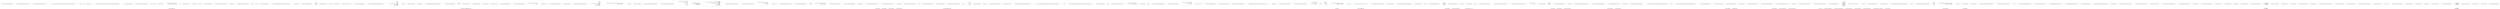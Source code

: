 digraph  {
n23 [label="Newtonsoft.Json.Tests.Documentation.Samples.Serializer.DeserializeConstructorHandling.Website", span=""];
n0 [cluster="Newtonsoft.Json.Tests.Documentation.Samples.Serializer.DeserializeConstructorHandling.Website.Website()", label="Entry Newtonsoft.Json.Tests.Documentation.Samples.Serializer.DeserializeConstructorHandling.Website.Website()", span="47-47"];
n1 [cluster="Newtonsoft.Json.Tests.Documentation.Samples.Serializer.DeserializeConstructorHandling.Website.Website()", label="Exit Newtonsoft.Json.Tests.Documentation.Samples.Serializer.DeserializeConstructorHandling.Website.Website()", span="47-47"];
n2 [cluster="Newtonsoft.Json.Tests.Documentation.Samples.Serializer.DeserializeConstructorHandling.Website.Website(Newtonsoft.Json.Tests.Documentation.Samples.Serializer.DeserializeConstructorHandling.Website)", label="Entry Newtonsoft.Json.Tests.Documentation.Samples.Serializer.DeserializeConstructorHandling.Website.Website(Newtonsoft.Json.Tests.Documentation.Samples.Serializer.DeserializeConstructorHandling.Website)", span="51-51"];
n3 [cluster="Newtonsoft.Json.Tests.Documentation.Samples.Serializer.DeserializeConstructorHandling.Website.Website(Newtonsoft.Json.Tests.Documentation.Samples.Serializer.DeserializeConstructorHandling.Website)", label="website == null", span="53-53"];
n5 [cluster="Newtonsoft.Json.Tests.Documentation.Samples.Serializer.DeserializeConstructorHandling.Website.Website(Newtonsoft.Json.Tests.Documentation.Samples.Serializer.DeserializeConstructorHandling.Website)", label="Url = website.Url", span="56-56"];
n4 [cluster="Newtonsoft.Json.Tests.Documentation.Samples.Serializer.DeserializeConstructorHandling.Website.Website(Newtonsoft.Json.Tests.Documentation.Samples.Serializer.DeserializeConstructorHandling.Website)", label="throw new ArgumentNullException(''website'');", span="54-54"];
n6 [cluster="Newtonsoft.Json.Tests.Documentation.Samples.Serializer.DeserializeConstructorHandling.Website.Website(Newtonsoft.Json.Tests.Documentation.Samples.Serializer.DeserializeConstructorHandling.Website)", label="Exit Newtonsoft.Json.Tests.Documentation.Samples.Serializer.DeserializeConstructorHandling.Website.Website(Newtonsoft.Json.Tests.Documentation.Samples.Serializer.DeserializeConstructorHandling.Website)", span="51-51"];
n7 [cluster="System.ArgumentNullException.ArgumentNullException(string)", label="Entry System.ArgumentNullException.ArgumentNullException(string)", span="0-0"];
n8 [cluster="Newtonsoft.Json.Tests.Documentation.Samples.Serializer.DeserializeConstructorHandling.Example()", label="Entry Newtonsoft.Json.Tests.Documentation.Samples.Serializer.DeserializeConstructorHandling.Example()", span="62-62"];
n9 [cluster="Newtonsoft.Json.Tests.Documentation.Samples.Serializer.DeserializeConstructorHandling.Example()", label="string json = @''{'Url':'http://www.google.com'}''", span="65-65"];
n10 [cluster="Newtonsoft.Json.Tests.Documentation.Samples.Serializer.DeserializeConstructorHandling.Example()", label="JsonConvert.DeserializeObject<Website>(json)", span="69-69"];
n13 [cluster="Newtonsoft.Json.Tests.Documentation.Samples.Serializer.DeserializeConstructorHandling.Example()", label="Website website = JsonConvert.DeserializeObject<Website>(json, new JsonSerializerSettings\r\n            {\r\n                ConstructorHandling = ConstructorHandling.AllowNonPublicDefaultConstructor\r\n            })", span="78-81"];
n11 [cluster="Newtonsoft.Json.Tests.Documentation.Samples.Serializer.DeserializeConstructorHandling.Example()", label=Exception, span="71-71"];
n17 [cluster="Newtonsoft.Json.JsonConvert.DeserializeObject<T>(string)", label="Entry Newtonsoft.Json.JsonConvert.DeserializeObject<T>(string)", span="739-739"];
n18 [cluster="System.Console.WriteLine(object)", label="Entry System.Console.WriteLine(object)", span="0-0"];
n14 [cluster="Newtonsoft.Json.Tests.Documentation.Samples.Serializer.DeserializeConstructorHandling.Example()", label="Console.WriteLine(website.Url)", span="83-83"];
n19 [cluster="Newtonsoft.Json.JsonSerializerSettings.JsonSerializerSettings()", label="Entry Newtonsoft.Json.JsonSerializerSettings.JsonSerializerSettings()", span="382-382"];
n20 [cluster="Newtonsoft.Json.JsonConvert.DeserializeObject<T>(string, Newtonsoft.Json.JsonSerializerSettings)", label="Entry Newtonsoft.Json.JsonConvert.DeserializeObject<T>(string, Newtonsoft.Json.JsonSerializerSettings)", span="802-802"];
n15 [cluster="Newtonsoft.Json.Tests.Documentation.Samples.Serializer.DeserializeConstructorHandling.Example()", label="Assert.AreEqual(''http://www.google.com'', website.Url)", span="87-87"];
n21 [cluster="System.Console.WriteLine(string)", label="Entry System.Console.WriteLine(string)", span="0-0"];
n16 [cluster="Newtonsoft.Json.Tests.Documentation.Samples.Serializer.DeserializeConstructorHandling.Example()", label="Exit Newtonsoft.Json.Tests.Documentation.Samples.Serializer.DeserializeConstructorHandling.Example()", span="62-62"];
n22 [cluster="Unk.AreEqual", label="Entry Unk.AreEqual", span=""];
d12 [cluster="Newtonsoft.Json.Tests.Documentation.Samples.Serializer.DeserializeConstructorHandling.Example()", color=green, community=0, label="Console.WriteLine(ex.Message)", prediction=0, span="73-73"];
m0_35 [cluster="Newtonsoft.Json.JsonSerializerSettings.JsonSerializerSettings()", file="JContainer.cs", label="Entry Newtonsoft.Json.JsonSerializerSettings.JsonSerializerSettings()", span="359-359"];
m0_99 [cluster="Newtonsoft.Json.Tests.Serialization.ExtensionDataTests.PublicNoWriteExtensionDataAttributeTestClass.PublicNoWriteExtensionDataAttributeTestClass()", file="JContainer.cs", label="Entry Newtonsoft.Json.Tests.Serialization.ExtensionDataTests.PublicNoWriteExtensionDataAttributeTestClass.PublicNoWriteExtensionDataAttributeTestClass()", span="298-298"];
m0_58 [cluster="Newtonsoft.Json.Linq.JObject.JObject()", file="JContainer.cs", label="Entry Newtonsoft.Json.Linq.JObject.JObject()", span="87-87"];
m0_37 [cluster="Newtonsoft.Json.Tests.Serialization.ExtensionDataTests.ExtensionDataExample()", file="JContainer.cs", label="Entry Newtonsoft.Json.Tests.Serialization.ExtensionDataTests.ExtensionDataExample()", span="135-135"];
m0_38 [cluster="Newtonsoft.Json.Tests.Serialization.ExtensionDataTests.ExtensionDataExample()", file="JContainer.cs", label="string json = @''{\r\n              'HourlyRate': 150,\r\n              'Hours': 40,\r\n              'TaxRate': 0.125\r\n            }''", span="137-141"];
m0_39 [cluster="Newtonsoft.Json.Tests.Serialization.ExtensionDataTests.ExtensionDataExample()", file="JContainer.cs", label="var invoice = JsonConvert.DeserializeObject<CustomerInvoice>(json)", span="143-143"];
m0_40 [cluster="Newtonsoft.Json.Tests.Serialization.ExtensionDataTests.ExtensionDataExample()", file="JContainer.cs", label="invoice.TaxRate = 0.15m", span="146-146"];
m0_41 [cluster="Newtonsoft.Json.Tests.Serialization.ExtensionDataTests.ExtensionDataExample()", file="JContainer.cs", label="string result = JsonConvert.SerializeObject(invoice)", span="148-148"];
m0_42 [cluster="Newtonsoft.Json.Tests.Serialization.ExtensionDataTests.ExtensionDataExample()", file="JContainer.cs", label="Assert.AreEqual(@''{''''TaxRate'''':0.15,''''HourlyRate'''':150,''''Hours'''':40}'', result)", span="155-155"];
m0_43 [cluster="Newtonsoft.Json.Tests.Serialization.ExtensionDataTests.ExtensionDataExample()", file="JContainer.cs", label="Exit Newtonsoft.Json.Tests.Serialization.ExtensionDataTests.ExtensionDataExample()", span="135-135"];
m0_132 [cluster="Newtonsoft.Json.Tests.Serialization.ExtensionDataTests.DeserializePublicExtensionDataTypeNamdHandlingNonDefaultConstructor()", file="JContainer.cs", label="Entry Newtonsoft.Json.Tests.Serialization.ExtensionDataTests.DeserializePublicExtensionDataTypeNamdHandlingNonDefaultConstructor()", span="472-472"];
m0_133 [cluster="Newtonsoft.Json.Tests.Serialization.ExtensionDataTests.DeserializePublicExtensionDataTypeNamdHandlingNonDefaultConstructor()", color=green, community=0, file="JContainer.cs", label="string json = @''{\r\n  ''''$id'''': ''''1'''',\r\n  ''''Name'''': ''''Name!'''',\r\n  ''''Test'''': 1,\r\n  ''''Self'''': {\r\n    ''''$type'''': ''''Newtonsoft.Json.Tests.TestObjects.WagePerson, Newtonsoft.Json.Tests'''',\r\n    ''''HourlyWage'''': 2.0,\r\n    ''''Name'''': null,\r\n    ''''BirthDate'''': ''''0001-01-01T00:00:00'''',\r\n    ''''LastModified'''': ''''0001-01-01T00:00:00''''\r\n  }\r\n}''", prediction=1, span="474-485"];
m0_135 [cluster="Newtonsoft.Json.Tests.Serialization.ExtensionDataTests.DeserializePublicExtensionDataTypeNamdHandlingNonDefaultConstructor()", file="JContainer.cs", label="Assert.AreEqual(''Name!'', c2.Name)", span="492-492"];
m0_136 [cluster="Newtonsoft.Json.Tests.Serialization.ExtensionDataTests.DeserializePublicExtensionDataTypeNamdHandlingNonDefaultConstructor()", file="JContainer.cs", label="WagePerson bizzaroC2 = (WagePerson)c2.ExtensionData[''Self'']", span="494-494"];
m0_137 [cluster="Newtonsoft.Json.Tests.Serialization.ExtensionDataTests.DeserializePublicExtensionDataTypeNamdHandlingNonDefaultConstructor()", file="JContainer.cs", label="Assert.AreEqual(2m, bizzaroC2.HourlyWage)", span="496-496"];
m0_138 [cluster="Newtonsoft.Json.Tests.Serialization.ExtensionDataTests.DeserializePublicExtensionDataTypeNamdHandlingNonDefaultConstructor()", file="JContainer.cs", label="Exit Newtonsoft.Json.Tests.Serialization.ExtensionDataTests.DeserializePublicExtensionDataTypeNamdHandlingNonDefaultConstructor()", span="472-472"];
m0_20 [cluster="Newtonsoft.Json.Tests.Serialization.ExtensionDataTests.ExtensionDataWithNull()", file="JContainer.cs", label="Entry Newtonsoft.Json.Tests.Serialization.ExtensionDataTests.ExtensionDataWithNull()", span="81-81"];
m0_21 [cluster="Newtonsoft.Json.Tests.Serialization.ExtensionDataTests.ExtensionDataWithNull()", file="JContainer.cs", label="string json = @''{\r\n              'TaxRate': 0.125,\r\n              'a':null\r\n            }''", span="83-86"];
m0_22 [cluster="Newtonsoft.Json.Tests.Serialization.ExtensionDataTests.ExtensionDataWithNull()", file="JContainer.cs", label="var invoice = JsonConvert.DeserializeObject<ExtendedObject>(json)", span="88-88"];
m0_23 [cluster="Newtonsoft.Json.Tests.Serialization.ExtensionDataTests.ExtensionDataWithNull()", file="JContainer.cs", label="Assert.AreEqual(JTokenType.Null, invoice._additionalData[''a''].Type)", span="90-90"];
m0_24 [cluster="Newtonsoft.Json.Tests.Serialization.ExtensionDataTests.ExtensionDataWithNull()", file="JContainer.cs", label="Assert.AreEqual(typeof(double), ((JValue)invoice._additionalData[''TaxRate'']).Value.GetType())", span="91-91"];
m0_25 [cluster="Newtonsoft.Json.Tests.Serialization.ExtensionDataTests.ExtensionDataWithNull()", file="JContainer.cs", label="string result = JsonConvert.SerializeObject(invoice)", span="93-93"];
m0_26 [cluster="Newtonsoft.Json.Tests.Serialization.ExtensionDataTests.ExtensionDataWithNull()", file="JContainer.cs", label="Assert.AreEqual(@''{''''TaxRate'''':0.125,''''a'''':null}'', result)", span="95-95"];
m0_27 [cluster="Newtonsoft.Json.Tests.Serialization.ExtensionDataTests.ExtensionDataWithNull()", file="JContainer.cs", label="Exit Newtonsoft.Json.Tests.Serialization.ExtensionDataTests.ExtensionDataWithNull()", span="81-81"];
m0_91 [cluster="Newtonsoft.Json.Tests.Serialization.ExtensionDataTests.SerializePublicExtensionDataNull()", file="JContainer.cs", label="Entry Newtonsoft.Json.Tests.Serialization.ExtensionDataTests.SerializePublicExtensionDataNull()", span="342-342"];
m0_92 [cluster="Newtonsoft.Json.Tests.Serialization.ExtensionDataTests.SerializePublicExtensionDataNull()", file="JContainer.cs", label="string json = JsonConvert.SerializeObject(new PublicExtensionDataAttributeTestClass\r\n            {\r\n                Name = ''Name!''\r\n            })", span="344-347"];
m0_93 [cluster="Newtonsoft.Json.Tests.Serialization.ExtensionDataTests.SerializePublicExtensionDataNull()", file="JContainer.cs", label="Assert.AreEqual(@''{''''Name'''':''''Name!''''}'', json)", span="349-349"];
m0_94 [cluster="Newtonsoft.Json.Tests.Serialization.ExtensionDataTests.SerializePublicExtensionDataNull()", file="JContainer.cs", label="Exit Newtonsoft.Json.Tests.Serialization.ExtensionDataTests.SerializePublicExtensionDataNull()", span="342-342"];
m0_59 [cluster="Newtonsoft.Json.Linq.JArray.JArray(params object[])", file="JContainer.cs", label="Entry Newtonsoft.Json.Linq.JArray.JArray(params object[])", span="82-82"];
m0_125 [cluster="Newtonsoft.Json.Tests.Serialization.ExtensionDataTests.DeserializePublicExtensionDataTypeNamdHandling()", file="JContainer.cs", label="Entry Newtonsoft.Json.Tests.Serialization.ExtensionDataTests.DeserializePublicExtensionDataTypeNamdHandling()", span="444-444"];
m0_126 [cluster="Newtonsoft.Json.Tests.Serialization.ExtensionDataTests.DeserializePublicExtensionDataTypeNamdHandling()", color=green, community=0, file="JContainer.cs", label="string json = @''{\r\n  ''''$id'''': ''''1'''',\r\n  ''''Name'''': ''''Name!'''',\r\n  ''''Test'''': 1,\r\n  ''''Self'''': {\r\n    ''''$type'''': ''''Newtonsoft.Json.Tests.TestObjects.WagePerson, Newtonsoft.Json.Tests'''',\r\n    ''''HourlyWage'''': 2.0,\r\n    ''''Name'''': null,\r\n    ''''BirthDate'''': ''''0001-01-01T00:00:00'''',\r\n    ''''LastModified'''': ''''0001-01-01T00:00:00''''\r\n  }\r\n}''", prediction=2, span="446-457"];
m0_127 [cluster="Newtonsoft.Json.Tests.Serialization.ExtensionDataTests.DeserializePublicExtensionDataTypeNamdHandling()", color=green, community=0, file="JContainer.cs", label="PublicExtensionDataAttributeTestClass c2 = JsonConvert.DeserializeObject<PublicExtensionDataAttributeTestClass>(json, new JsonSerializerSettings\r\n            {\r\n                TypeNameHandling = TypeNameHandling.Objects\r\n            })", prediction=3, span="459-462"];
m0_128 [cluster="Newtonsoft.Json.Tests.Serialization.ExtensionDataTests.DeserializePublicExtensionDataTypeNamdHandling()", file="JContainer.cs", label="Assert.AreEqual(''Name!'', c2.Name)", span="464-464"];
m0_129 [cluster="Newtonsoft.Json.Tests.Serialization.ExtensionDataTests.DeserializePublicExtensionDataTypeNamdHandling()", file="JContainer.cs", label="WagePerson bizzaroC2 = (WagePerson)c2.ExtensionData[''Self'']", span="466-466"];
m0_131 [cluster="Newtonsoft.Json.Tests.Serialization.ExtensionDataTests.DeserializePublicExtensionDataTypeNamdHandling()", file="JContainer.cs", label="Exit Newtonsoft.Json.Tests.Serialization.ExtensionDataTests.DeserializePublicExtensionDataTypeNamdHandling()", span="444-444"];
m0_139 [cluster="Newtonsoft.Json.Tests.Serialization.ExtensionDataTests.SerializePublicExtensionDataTypeNamdHandling()", file="JContainer.cs", label="Entry Newtonsoft.Json.Tests.Serialization.ExtensionDataTests.SerializePublicExtensionDataTypeNamdHandling()", span="500-500"];
m0_140 [cluster="Newtonsoft.Json.Tests.Serialization.ExtensionDataTests.SerializePublicExtensionDataTypeNamdHandling()", color=green, community=0, file="JContainer.cs", label="PublicExtensionDataAttributeTestClass c = new PublicExtensionDataAttributeTestClass\r\n            {\r\n                Name = ''Name!'',\r\n                ExtensionData = new Dictionary<object, object>\r\n                {\r\n                    {\r\n                        ''Test'', new WagePerson\r\n                        {\r\n                            HourlyWage = 2.1m\r\n                        }\r\n                    }\r\n                }\r\n            }", prediction=4, span="502-514"];
m0_141 [cluster="Newtonsoft.Json.Tests.Serialization.ExtensionDataTests.SerializePublicExtensionDataTypeNamdHandling()", file="JContainer.cs", label="string json = JsonConvert.SerializeObject(c, new JsonSerializerSettings\r\n            {\r\n                TypeNameHandling = TypeNameHandling.Objects,\r\n                Formatting = Formatting.Indented\r\n            })", span="516-520"];
m0_142 [cluster="Newtonsoft.Json.Tests.Serialization.ExtensionDataTests.SerializePublicExtensionDataTypeNamdHandling()", file="JContainer.cs", label="StringAssert.AreEqual(@''{\r\n  ''''$type'''': ''''Newtonsoft.Json.Tests.Serialization.ExtensionDataTests+PublicExtensionDataAttributeTestClass, Newtonsoft.Json.Tests'''',\r\n  ''''Name'''': ''''Name!'''',\r\n  ''''Test'''': {\r\n    ''''$type'''': ''''Newtonsoft.Json.Tests.TestObjects.WagePerson, Newtonsoft.Json.Tests'''',\r\n    ''''HourlyWage'''': 2.1,\r\n    ''''Name'''': null,\r\n    ''''BirthDate'''': ''''0001-01-01T00:00:00'''',\r\n    ''''LastModified'''': ''''0001-01-01T00:00:00''''\r\n  }\r\n}'', json)", span="522-532"];
m0_143 [cluster="Newtonsoft.Json.Tests.Serialization.ExtensionDataTests.SerializePublicExtensionDataTypeNamdHandling()", file="JContainer.cs", label="Exit Newtonsoft.Json.Tests.Serialization.ExtensionDataTests.SerializePublicExtensionDataTypeNamdHandling()", span="500-500"];
m0_95 [cluster="Newtonsoft.Json.Tests.Serialization.ExtensionDataTests.SerializePublicNoWriteExtensionData()", file="JContainer.cs", label="Entry Newtonsoft.Json.Tests.Serialization.ExtensionDataTests.SerializePublicNoWriteExtensionData()", span="353-353"];
m0_96 [cluster="Newtonsoft.Json.Tests.Serialization.ExtensionDataTests.SerializePublicNoWriteExtensionData()", color=green, community=0, file="JContainer.cs", label="string json = JsonConvert.SerializeObject(new PublicNoWriteExtensionDataAttributeTestClass\r\n            {\r\n                Name = ''Name!'',\r\n                ExtensionData = new Dictionary<object, object>\r\n                {\r\n                    { ''Test'', 1 }\r\n                }\r\n            })", prediction=5, span="355-362"];
m0_97 [cluster="Newtonsoft.Json.Tests.Serialization.ExtensionDataTests.SerializePublicNoWriteExtensionData()", file="JContainer.cs", label="Assert.AreEqual(@''{''''Name'''':''''Name!''''}'', json)", span="364-364"];
m0_98 [cluster="Newtonsoft.Json.Tests.Serialization.ExtensionDataTests.SerializePublicNoWriteExtensionData()", file="JContainer.cs", label="Exit Newtonsoft.Json.Tests.Serialization.ExtensionDataTests.SerializePublicNoWriteExtensionData()", span="353-353"];
m0_30 [cluster="Newtonsoft.Json.Tests.Serialization.ExtensionDataTests.ExtensionDataFloatParseHandling()", file="JContainer.cs", label="Entry Newtonsoft.Json.Tests.Serialization.ExtensionDataTests.ExtensionDataFloatParseHandling()", span="99-99"];
m0_31 [cluster="Newtonsoft.Json.Tests.Serialization.ExtensionDataTests.ExtensionDataFloatParseHandling()", file="JContainer.cs", label="string json = @''{\r\n              'TaxRate': 0.125,\r\n              'a':null\r\n            }''", span="101-104"];
m0_32 [cluster="Newtonsoft.Json.Tests.Serialization.ExtensionDataTests.ExtensionDataFloatParseHandling()", file="JContainer.cs", label="var invoice = JsonConvert.DeserializeObject<ExtendedObject>(json, new JsonSerializerSettings\r\n            {\r\n                FloatParseHandling = FloatParseHandling.Decimal\r\n            })", span="106-109"];
m0_33 [cluster="Newtonsoft.Json.Tests.Serialization.ExtensionDataTests.ExtensionDataFloatParseHandling()", file="JContainer.cs", label="Assert.AreEqual(typeof(decimal), ((JValue)invoice._additionalData[''TaxRate'']).Value.GetType())", span="111-111"];
m0_34 [cluster="Newtonsoft.Json.Tests.Serialization.ExtensionDataTests.ExtensionDataFloatParseHandling()", file="JContainer.cs", label="Exit Newtonsoft.Json.Tests.Serialization.ExtensionDataTests.ExtensionDataFloatParseHandling()", span="99-99"];
m0_47 [cluster="System.Collections.Generic.List<T>.List()", file="JContainer.cs", label="Entry System.Collections.Generic.List<T>.List()", span="0-0"];
m0_174 [cluster="Newtonsoft.Json.Tests.Serialization.ExtensionDataTests.ExtensionDataAttributesInheritanceTest()", file="JContainer.cs", label="Entry Newtonsoft.Json.Tests.Serialization.ExtensionDataTests.ExtensionDataAttributesInheritanceTest()", span="593-593"];
m0_175 [cluster="Newtonsoft.Json.Tests.Serialization.ExtensionDataTests.ExtensionDataAttributesInheritanceTest()", file="JContainer.cs", label="var c = JsonConvert.DeserializeObject<ExtensionDataAttributesInheritanceTestClass>(''{'first':1,'second':2}'')", span="595-595"];
m0_176 [cluster="Newtonsoft.Json.Tests.Serialization.ExtensionDataTests.ExtensionDataAttributesInheritanceTest()", file="JContainer.cs", label="Assert.AreEqual(null, c.ExtensionData1)", span="597-597"];
m0_177 [cluster="Newtonsoft.Json.Tests.Serialization.ExtensionDataTests.ExtensionDataAttributesInheritanceTest()", file="JContainer.cs", label="Assert.AreEqual(null, c.ExtensionData2)", span="598-598"];
m0_178 [cluster="Newtonsoft.Json.Tests.Serialization.ExtensionDataTests.ExtensionDataAttributesInheritanceTest()", file="JContainer.cs", label="Assert.AreEqual(2, c.ExtensionData0.Count)", span="599-599"];
m0_179 [cluster="Newtonsoft.Json.Tests.Serialization.ExtensionDataTests.ExtensionDataAttributesInheritanceTest()", file="JContainer.cs", label="Assert.AreEqual(1, (int)c.ExtensionData0[''first''])", span="600-600"];
m0_180 [cluster="Newtonsoft.Json.Tests.Serialization.ExtensionDataTests.ExtensionDataAttributesInheritanceTest()", file="JContainer.cs", label="Assert.AreEqual(2, (int)c.ExtensionData0[''second''])", span="601-601"];
m0_181 [cluster="Newtonsoft.Json.Tests.Serialization.ExtensionDataTests.ExtensionDataAttributesInheritanceTest()", file="JContainer.cs", label="Exit Newtonsoft.Json.Tests.Serialization.ExtensionDataTests.ExtensionDataAttributesInheritanceTest()", span="593-593"];
m0_61 [cluster="Unk.IsTrue", file="JContainer.cs", label="Entry Unk.IsTrue", span=""];
m0_48 [cluster="Newtonsoft.Json.Tests.Serialization.ExtensionDataTests.RoundTripJObjectExtensionData()", file="JContainer.cs", label="Entry Newtonsoft.Json.Tests.Serialization.ExtensionDataTests.RoundTripJObjectExtensionData()", span="196-196"];
m0_49 [cluster="Newtonsoft.Json.Tests.Serialization.ExtensionDataTests.RoundTripJObjectExtensionData()", file="JContainer.cs", label="JObjectExtensionDataTestClass c = new JObjectExtensionDataTestClass()", span="198-198"];
m0_50 [cluster="Newtonsoft.Json.Tests.Serialization.ExtensionDataTests.RoundTripJObjectExtensionData()", file="JContainer.cs", label="c.Name = ''Name!''", span="199-199"];
m0_51 [cluster="Newtonsoft.Json.Tests.Serialization.ExtensionDataTests.RoundTripJObjectExtensionData()", file="JContainer.cs", label="c.ExtensionData = new JObject\r\n            {\r\n                { ''one'', 1 },\r\n                { ''two'', ''II'' },\r\n                { ''three'', new JArray(1, 1, 1) }\r\n            }", span="200-205"];
m0_52 [cluster="Newtonsoft.Json.Tests.Serialization.ExtensionDataTests.RoundTripJObjectExtensionData()", file="JContainer.cs", label="string json = JsonConvert.SerializeObject(c, Formatting.Indented)", span="207-207"];
m0_55 [cluster="Newtonsoft.Json.Tests.Serialization.ExtensionDataTests.RoundTripJObjectExtensionData()", file="JContainer.cs", label="Assert.IsTrue(JToken.DeepEquals(c.ExtensionData, c2.ExtensionData))", span="212-212"];
m0_53 [cluster="Newtonsoft.Json.Tests.Serialization.ExtensionDataTests.RoundTripJObjectExtensionData()", file="JContainer.cs", label="JObjectExtensionDataTestClass c2 = JsonConvert.DeserializeObject<JObjectExtensionDataTestClass>(json)", span="209-209"];
m0_54 [cluster="Newtonsoft.Json.Tests.Serialization.ExtensionDataTests.RoundTripJObjectExtensionData()", file="JContainer.cs", label="Assert.AreEqual(''Name!'', c2.Name)", span="211-211"];
m0_56 [cluster="Newtonsoft.Json.Tests.Serialization.ExtensionDataTests.RoundTripJObjectExtensionData()", file="JContainer.cs", label="Exit Newtonsoft.Json.Tests.Serialization.ExtensionDataTests.RoundTripJObjectExtensionData()", span="196-196"];
m0_144 [cluster="Newtonsoft.Json.Tests.TestObjects.WagePerson.WagePerson()", file="JContainer.cs", label="Entry Newtonsoft.Json.Tests.TestObjects.WagePerson.WagePerson()", span="27-27"];
m0_160 [cluster="Newtonsoft.Json.Tests.Serialization.ExtensionDataTests.FieldExtensionDataAttributeTestClass.FieldExtensionDataAttributeTestClass()", file="JContainer.cs", label="Entry Newtonsoft.Json.Tests.Serialization.ExtensionDataTests.FieldExtensionDataAttributeTestClass.FieldExtensionDataAttributeTestClass()", span="263-263"];
m0_76 [cluster="Newtonsoft.Json.Tests.Serialization.ExtensionDataTests.PublicExtensionDataAttributeTestClassWithNonDefaultConstructor.PublicExtensionDataAttributeTestClassWithNonDefaultConstructor(string)", file="JContainer.cs", label="Entry Newtonsoft.Json.Tests.Serialization.ExtensionDataTests.PublicExtensionDataAttributeTestClassWithNonDefaultConstructor.PublicExtensionDataAttributeTestClassWithNonDefaultConstructor(string)", span="281-281"];
m0_77 [cluster="Newtonsoft.Json.Tests.Serialization.ExtensionDataTests.PublicExtensionDataAttributeTestClassWithNonDefaultConstructor.PublicExtensionDataAttributeTestClassWithNonDefaultConstructor(string)", file="JContainer.cs", label="Name = name", span="283-283"];
m0_78 [cluster="Newtonsoft.Json.Tests.Serialization.ExtensionDataTests.PublicExtensionDataAttributeTestClassWithNonDefaultConstructor.PublicExtensionDataAttributeTestClassWithNonDefaultConstructor(string)", file="JContainer.cs", label="Exit Newtonsoft.Json.Tests.Serialization.ExtensionDataTests.PublicExtensionDataAttributeTestClassWithNonDefaultConstructor.PublicExtensionDataAttributeTestClassWithNonDefaultConstructor(string)", span="281-281"];
m0_14 [cluster="System.Collections.Generic.Dictionary<TKey, TValue>.Dictionary()", file="JContainer.cs", label="Entry System.Collections.Generic.Dictionary<TKey, TValue>.Dictionary()", span="0-0"];
m0_18 [cluster="Unk.AreEqual", file="JContainer.cs", label="Entry Unk.AreEqual", span=""];
m0_155 [cluster="Newtonsoft.Json.Tests.Serialization.ExtensionDataTests.FieldExtensionDataAttributeTest_Serialize()", file="JContainer.cs", label="Entry Newtonsoft.Json.Tests.Serialization.ExtensionDataTests.FieldExtensionDataAttributeTest_Serialize()", span="559-559"];
m0_156 [cluster="Newtonsoft.Json.Tests.Serialization.ExtensionDataTests.FieldExtensionDataAttributeTest_Serialize()", file="JContainer.cs", label="FieldExtensionDataAttributeTestClass c = new FieldExtensionDataAttributeTestClass\r\n            {\r\n                ExtensionData = new Dictionary<object, object>()\r\n            }", span="561-564"];
m0_157 [cluster="Newtonsoft.Json.Tests.Serialization.ExtensionDataTests.FieldExtensionDataAttributeTest_Serialize()", file="JContainer.cs", label="string json = JsonConvert.SerializeObject(c)", span="566-566"];
m0_158 [cluster="Newtonsoft.Json.Tests.Serialization.ExtensionDataTests.FieldExtensionDataAttributeTest_Serialize()", file="JContainer.cs", label="Assert.AreEqual(''{}'', json)", span="568-568"];
m0_159 [cluster="Newtonsoft.Json.Tests.Serialization.ExtensionDataTests.FieldExtensionDataAttributeTest_Serialize()", file="JContainer.cs", label="Exit Newtonsoft.Json.Tests.Serialization.ExtensionDataTests.FieldExtensionDataAttributeTest_Serialize()", span="559-559"];
m0_86 [cluster="Newtonsoft.Json.Tests.Serialization.ExtensionDataTests.SerializePublicExtensionData()", file="JContainer.cs", label="Entry Newtonsoft.Json.Tests.Serialization.ExtensionDataTests.SerializePublicExtensionData()", span="327-327"];
m0_87 [cluster="Newtonsoft.Json.Tests.Serialization.ExtensionDataTests.SerializePublicExtensionData()", file="JContainer.cs", label="string json = JsonConvert.SerializeObject(new PublicExtensionDataAttributeTestClass\r\n            {\r\n                Name = ''Name!'',\r\n                ExtensionData = new Dictionary<object, object>\r\n                {\r\n                    { ''Test'', 1 }\r\n                }\r\n            })", span="329-336"];
m0_88 [cluster="Newtonsoft.Json.Tests.Serialization.ExtensionDataTests.SerializePublicExtensionData()", file="JContainer.cs", label="Assert.AreEqual(@''{''''Name'''':''''Name!'''',''''Test'''':1}'', json)", span="338-338"];
m0_89 [cluster="Newtonsoft.Json.Tests.Serialization.ExtensionDataTests.SerializePublicExtensionData()", file="JContainer.cs", label="Exit Newtonsoft.Json.Tests.Serialization.ExtensionDataTests.SerializePublicExtensionData()", span="327-327"];
m0_15 [cluster="Newtonsoft.Json.JsonConvert.SerializeObject(object, Newtonsoft.Json.Formatting)", file="JContainer.cs", label="Entry Newtonsoft.Json.JsonConvert.SerializeObject(object, Newtonsoft.Json.Formatting)", span="525-525"];
m0_100 [cluster="Newtonsoft.Json.Tests.Serialization.ExtensionDataTests.DeserializeNoReadPublicExtensionData()", file="JContainer.cs", label="Entry Newtonsoft.Json.Tests.Serialization.ExtensionDataTests.DeserializeNoReadPublicExtensionData()", span="368-368"];
m0_101 [cluster="Newtonsoft.Json.Tests.Serialization.ExtensionDataTests.DeserializeNoReadPublicExtensionData()", file="JContainer.cs", label="PublicNoReadExtensionDataAttributeTestClass c = JsonConvert.DeserializeObject<PublicNoReadExtensionDataAttributeTestClass>(@''{''''Name'''':''''Name!'''',''''Test'''':1}'')", span="370-370"];
m0_102 [cluster="Newtonsoft.Json.Tests.Serialization.ExtensionDataTests.DeserializeNoReadPublicExtensionData()", file="JContainer.cs", label="Assert.AreEqual(null, c.ExtensionData)", span="372-372"];
m0_103 [cluster="Newtonsoft.Json.Tests.Serialization.ExtensionDataTests.DeserializeNoReadPublicExtensionData()", file="JContainer.cs", label="Exit Newtonsoft.Json.Tests.Serialization.ExtensionDataTests.DeserializeNoReadPublicExtensionData()", span="368-368"];
m0_104 [cluster="Newtonsoft.Json.Tests.Serialization.ExtensionDataTests.SerializePublicExtensionDataCircularReference()", file="JContainer.cs", label="Entry Newtonsoft.Json.Tests.Serialization.ExtensionDataTests.SerializePublicExtensionDataCircularReference()", span="376-376"];
m0_105 [cluster="Newtonsoft.Json.Tests.Serialization.ExtensionDataTests.SerializePublicExtensionDataCircularReference()", color=green, community=0, file="JContainer.cs", label="var c = new PublicExtensionDataAttributeTestClass\r\n            {\r\n                Name = ''Name!'',\r\n                ExtensionData = new Dictionary<object, object>\r\n                {\r\n                    { ''Test'', 1 }\r\n                }\r\n            }", prediction=6, span="378-385"];
m0_106 [cluster="Newtonsoft.Json.Tests.Serialization.ExtensionDataTests.SerializePublicExtensionDataCircularReference()", file="JContainer.cs", label="c.ExtensionData[''Self''] = c", span="386-386"];
m0_108 [cluster="Newtonsoft.Json.Tests.Serialization.ExtensionDataTests.SerializePublicExtensionDataCircularReference()", color=green, community=0, file="JContainer.cs", label="StringAssert.AreEqual(@''{\r\n  ''''$id'''': ''''1'''',\r\n  ''''Name'''': ''''Name!'''',\r\n  ''''Test'''': 1,\r\n  ''''Self'''': {\r\n    ''''$ref'''': ''''1''''\r\n  }\r\n}'', json)", prediction=7, span="394-401"];
m0_109 [cluster="Newtonsoft.Json.Tests.Serialization.ExtensionDataTests.SerializePublicExtensionDataCircularReference()", color=green, community=0, file="JContainer.cs", label="var c2 = JsonConvert.DeserializeObject<PublicExtensionDataAttributeTestClass>(json, new JsonSerializerSettings\r\n            {\r\n                PreserveReferencesHandling = PreserveReferencesHandling.All\r\n            })", prediction=8, span="403-406"];
m0_110 [cluster="Newtonsoft.Json.Tests.Serialization.ExtensionDataTests.SerializePublicExtensionDataCircularReference()", color=green, community=0, file="JContainer.cs", label="Assert.AreEqual(''Name!'', c2.Name)", prediction=9, span="408-408"];
m0_111 [cluster="Newtonsoft.Json.Tests.Serialization.ExtensionDataTests.SerializePublicExtensionDataCircularReference()", color=green, community=0, file="JContainer.cs", label="PublicExtensionDataAttributeTestClass bizzaroC2 = (PublicExtensionDataAttributeTestClass)c2.ExtensionData[''Self'']", prediction=10, span="410-410"];
m0_112 [cluster="Newtonsoft.Json.Tests.Serialization.ExtensionDataTests.SerializePublicExtensionDataCircularReference()", file="JContainer.cs", label="Assert.AreEqual(c2, bizzaroC2)", span="412-412"];
m0_113 [cluster="Newtonsoft.Json.Tests.Serialization.ExtensionDataTests.SerializePublicExtensionDataCircularReference()", file="JContainer.cs", label="Assert.AreEqual(1, (long)bizzaroC2.ExtensionData[''Test''])", span="413-413"];
m0_114 [cluster="Newtonsoft.Json.Tests.Serialization.ExtensionDataTests.SerializePublicExtensionDataCircularReference()", file="JContainer.cs", label="Exit Newtonsoft.Json.Tests.Serialization.ExtensionDataTests.SerializePublicExtensionDataCircularReference()", span="376-376"];
m0_29 [cluster="Newtonsoft.Json.JsonConvert.SerializeObject(object)", file="JContainer.cs", label="Entry Newtonsoft.Json.JsonConvert.SerializeObject(object)", span="512-512"];
m0_57 [cluster="Newtonsoft.Json.Tests.Serialization.ExtensionDataTests.JObjectExtensionDataTestClass.JObjectExtensionDataTestClass()", file="JContainer.cs", label="Entry Newtonsoft.Json.Tests.Serialization.ExtensionDataTests.JObjectExtensionDataTestClass.JObjectExtensionDataTestClass()", span="187-187"];
m0_17 [cluster="Newtonsoft.Json.JsonConvert.DeserializeObject<T>(string)", file="JContainer.cs", label="Entry Newtonsoft.Json.JsonConvert.DeserializeObject<T>(string)", span="739-739"];
m0_19 [cluster="Unk.IsNotNull", file="JContainer.cs", label="Entry Unk.IsNotNull", span=""];
m0_145 [cluster="Newtonsoft.Json.Tests.Serialization.ExtensionDataTests.DeserializePublicExtensionData()", file="JContainer.cs", label="Entry Newtonsoft.Json.Tests.Serialization.ExtensionDataTests.DeserializePublicExtensionData()", span="536-536"];
m0_146 [cluster="Newtonsoft.Json.Tests.Serialization.ExtensionDataTests.DeserializePublicExtensionData()", file="JContainer.cs", label="string json = @''{\r\n  'Name':'Name!',\r\n  'NoMatch':'NoMatch!',\r\n  'ExtensionData':{'HAI':true}\r\n}''", span="538-542"];
m0_147 [cluster="Newtonsoft.Json.Tests.Serialization.ExtensionDataTests.DeserializePublicExtensionData()", file="JContainer.cs", label="var c = JsonConvert.DeserializeObject<PublicExtensionDataAttributeTestClass>(json)", span="544-544"];
m0_148 [cluster="Newtonsoft.Json.Tests.Serialization.ExtensionDataTests.DeserializePublicExtensionData()", file="JContainer.cs", label="Assert.AreEqual(''Name!'', c.Name)", span="546-546"];
m0_149 [cluster="Newtonsoft.Json.Tests.Serialization.ExtensionDataTests.DeserializePublicExtensionData()", file="JContainer.cs", label="Assert.AreEqual(2, c.ExtensionData.Count)", span="547-547"];
m0_150 [cluster="Newtonsoft.Json.Tests.Serialization.ExtensionDataTests.DeserializePublicExtensionData()", file="JContainer.cs", label="Assert.AreEqual(''NoMatch!'', (string)c.ExtensionData[''NoMatch''])", span="549-549"];
m0_151 [cluster="Newtonsoft.Json.Tests.Serialization.ExtensionDataTests.DeserializePublicExtensionData()", file="JContainer.cs", label="var o = (JObject)c.ExtensionData[''ExtensionData'']", span="553-553"];
m0_152 [cluster="Newtonsoft.Json.Tests.Serialization.ExtensionDataTests.DeserializePublicExtensionData()", file="JContainer.cs", label="Assert.AreEqual(1, o.Count)", span="554-554"];
m0_153 [cluster="Newtonsoft.Json.Tests.Serialization.ExtensionDataTests.DeserializePublicExtensionData()", file="JContainer.cs", label="Assert.IsTrue(JToken.DeepEquals(new JObject { { ''HAI'', true } }, o))", span="555-555"];
m0_154 [cluster="Newtonsoft.Json.Tests.Serialization.ExtensionDataTests.DeserializePublicExtensionData()", file="JContainer.cs", label="Exit Newtonsoft.Json.Tests.Serialization.ExtensionDataTests.DeserializePublicExtensionData()", span="536-536"];
m0_3 [cluster="Newtonsoft.Json.Tests.Serialization.ExtensionDataTests.ExtensionDataDeserializeWithNonDefaultConstructorTest()", file="JContainer.cs", label="Entry Newtonsoft.Json.Tests.Serialization.ExtensionDataTests.ExtensionDataDeserializeWithNonDefaultConstructorTest()", span="57-57"];
m0_4 [cluster="Newtonsoft.Json.Tests.Serialization.ExtensionDataTests.ExtensionDataDeserializeWithNonDefaultConstructorTest()", file="JContainer.cs", label="ExtensionDataDeserializeWithNonDefaultConstructor c = new ExtensionDataDeserializeWithNonDefaultConstructor(''Name!'')", span="59-59"];
m0_5 [cluster="Newtonsoft.Json.Tests.Serialization.ExtensionDataTests.ExtensionDataDeserializeWithNonDefaultConstructorTest()", file="JContainer.cs", label="c._extensionData = new Dictionary<string, JToken>\r\n            {\r\n                { ''Key!'', ''Value!'' }\r\n            }", span="60-63"];
m0_6 [cluster="Newtonsoft.Json.Tests.Serialization.ExtensionDataTests.ExtensionDataDeserializeWithNonDefaultConstructorTest()", file="JContainer.cs", label="string json = JsonConvert.SerializeObject(c, Formatting.Indented)", span="65-65"];
m0_7 [cluster="Newtonsoft.Json.Tests.Serialization.ExtensionDataTests.ExtensionDataDeserializeWithNonDefaultConstructorTest()", file="JContainer.cs", label="StringAssert.AreEqual(@''{\r\n  ''''Name'''': ''''Name!'''',\r\n  ''''Key!'''': ''''Value!''''\r\n}'', json)", span="67-70"];
m0_8 [cluster="Newtonsoft.Json.Tests.Serialization.ExtensionDataTests.ExtensionDataDeserializeWithNonDefaultConstructorTest()", file="JContainer.cs", label="var c2 = JsonConvert.DeserializeObject<ExtensionDataDeserializeWithNonDefaultConstructor>(json)", span="72-72"];
m0_9 [cluster="Newtonsoft.Json.Tests.Serialization.ExtensionDataTests.ExtensionDataDeserializeWithNonDefaultConstructorTest()", file="JContainer.cs", label="Assert.AreEqual(''Name!'', c2.Name)", span="74-74"];
m0_10 [cluster="Newtonsoft.Json.Tests.Serialization.ExtensionDataTests.ExtensionDataDeserializeWithNonDefaultConstructorTest()", file="JContainer.cs", label="Assert.IsNotNull(c2._extensionData)", span="75-75"];
m0_11 [cluster="Newtonsoft.Json.Tests.Serialization.ExtensionDataTests.ExtensionDataDeserializeWithNonDefaultConstructorTest()", file="JContainer.cs", label="Assert.AreEqual(1, c2._extensionData.Count)", span="76-76"];
m0_12 [cluster="Newtonsoft.Json.Tests.Serialization.ExtensionDataTests.ExtensionDataDeserializeWithNonDefaultConstructorTest()", file="JContainer.cs", label="Assert.AreEqual(''Value!'', (string)c2._extensionData[''Key!''])", span="77-77"];
m0_13 [cluster="Newtonsoft.Json.Tests.Serialization.ExtensionDataTests.ExtensionDataDeserializeWithNonDefaultConstructorTest()", file="JContainer.cs", label="Exit Newtonsoft.Json.Tests.Serialization.ExtensionDataTests.ExtensionDataDeserializeWithNonDefaultConstructorTest()", span="57-57"];
m0_161 [cluster="Newtonsoft.Json.Tests.Serialization.ExtensionDataTests.FieldExtensionDataAttributeTest_Deserialize()", file="JContainer.cs", label="Entry Newtonsoft.Json.Tests.Serialization.ExtensionDataTests.FieldExtensionDataAttributeTest_Deserialize()", span="572-572"];
m0_162 [cluster="Newtonsoft.Json.Tests.Serialization.ExtensionDataTests.FieldExtensionDataAttributeTest_Deserialize()", file="JContainer.cs", label="var c = JsonConvert.DeserializeObject<FieldExtensionDataAttributeTestClass>(''{'first':1,'second':2}'')", span="574-574"];
m0_163 [cluster="Newtonsoft.Json.Tests.Serialization.ExtensionDataTests.FieldExtensionDataAttributeTest_Deserialize()", file="JContainer.cs", label="Assert.AreEqual(2, c.ExtensionData.Count)", span="576-576"];
m0_164 [cluster="Newtonsoft.Json.Tests.Serialization.ExtensionDataTests.FieldExtensionDataAttributeTest_Deserialize()", file="JContainer.cs", label="Assert.AreEqual(1, (long)c.ExtensionData[''first''])", span="577-577"];
m0_165 [cluster="Newtonsoft.Json.Tests.Serialization.ExtensionDataTests.FieldExtensionDataAttributeTest_Deserialize()", file="JContainer.cs", label="Assert.AreEqual(2, (long)c.ExtensionData[''second''])", span="578-578"];
m0_166 [cluster="Newtonsoft.Json.Tests.Serialization.ExtensionDataTests.FieldExtensionDataAttributeTest_Deserialize()", file="JContainer.cs", label="Exit Newtonsoft.Json.Tests.Serialization.ExtensionDataTests.FieldExtensionDataAttributeTest_Deserialize()", span="572-572"];
m0_0 [cluster="Newtonsoft.Json.Tests.Serialization.ExtensionDataTests.ExtensionDataDeserializeWithNonDefaultConstructor.ExtensionDataDeserializeWithNonDefaultConstructor(string)", file="JContainer.cs", label="Entry Newtonsoft.Json.Tests.Serialization.ExtensionDataTests.ExtensionDataDeserializeWithNonDefaultConstructor.ExtensionDataDeserializeWithNonDefaultConstructor(string)", span="45-45"];
m0_1 [cluster="Newtonsoft.Json.Tests.Serialization.ExtensionDataTests.ExtensionDataDeserializeWithNonDefaultConstructor.ExtensionDataDeserializeWithNonDefaultConstructor(string)", file="JContainer.cs", label="Name = name", span="47-47"];
m0_2 [cluster="Newtonsoft.Json.Tests.Serialization.ExtensionDataTests.ExtensionDataDeserializeWithNonDefaultConstructor.ExtensionDataDeserializeWithNonDefaultConstructor(string)", file="JContainer.cs", label="Exit Newtonsoft.Json.Tests.Serialization.ExtensionDataTests.ExtensionDataDeserializeWithNonDefaultConstructor.ExtensionDataDeserializeWithNonDefaultConstructor(string)", span="45-45"];
m0_79 [cluster="Newtonsoft.Json.Tests.Serialization.ExtensionDataTests.DeserializeDirectoryAccount()", file="JContainer.cs", label="Entry Newtonsoft.Json.Tests.Serialization.ExtensionDataTests.DeserializeDirectoryAccount()", span="315-315"];
m0_80 [cluster="Newtonsoft.Json.Tests.Serialization.ExtensionDataTests.DeserializeDirectoryAccount()", file="JContainer.cs", label="string json = @''{'DisplayName':'John Smith', 'SAMAccountName':'contoso\\johns'}''", span="317-317"];
m0_81 [cluster="Newtonsoft.Json.Tests.Serialization.ExtensionDataTests.DeserializeDirectoryAccount()", file="JContainer.cs", label="DirectoryAccount account = JsonConvert.DeserializeObject<DirectoryAccount>(json)", span="319-319"];
m0_82 [cluster="Newtonsoft.Json.Tests.Serialization.ExtensionDataTests.DeserializeDirectoryAccount()", file="JContainer.cs", label="Assert.AreEqual(''John Smith'', account.DisplayName)", span="321-321"];
m0_83 [cluster="Newtonsoft.Json.Tests.Serialization.ExtensionDataTests.DeserializeDirectoryAccount()", file="JContainer.cs", label="Assert.AreEqual(''contoso'', account.Domain)", span="322-322"];
m0_84 [cluster="Newtonsoft.Json.Tests.Serialization.ExtensionDataTests.DeserializeDirectoryAccount()", file="JContainer.cs", label="Assert.AreEqual(''johns'', account.UserName)", span="323-323"];
m0_85 [cluster="Newtonsoft.Json.Tests.Serialization.ExtensionDataTests.DeserializeDirectoryAccount()", file="JContainer.cs", label="Exit Newtonsoft.Json.Tests.Serialization.ExtensionDataTests.DeserializeDirectoryAccount()", span="315-315"];
m0_167 [cluster="Newtonsoft.Json.Tests.Serialization.ExtensionDataTests.MultipleExtensionDataAttributesTest()", file="JContainer.cs", label="Entry Newtonsoft.Json.Tests.Serialization.ExtensionDataTests.MultipleExtensionDataAttributesTest()", span="582-582"];
m0_168 [cluster="Newtonsoft.Json.Tests.Serialization.ExtensionDataTests.MultipleExtensionDataAttributesTest()", file="JContainer.cs", label="var c = JsonConvert.DeserializeObject<MultipleExtensionDataAttributesTestClass>(''{'first':[1],'second':[2]}'')", span="584-584"];
m0_169 [cluster="Newtonsoft.Json.Tests.Serialization.ExtensionDataTests.MultipleExtensionDataAttributesTest()", file="JContainer.cs", label="Assert.AreEqual(null, c.ExtensionData1)", span="586-586"];
m0_170 [cluster="Newtonsoft.Json.Tests.Serialization.ExtensionDataTests.MultipleExtensionDataAttributesTest()", file="JContainer.cs", label="Assert.AreEqual(2, c.ExtensionData2.Count)", span="587-587"];
m0_171 [cluster="Newtonsoft.Json.Tests.Serialization.ExtensionDataTests.MultipleExtensionDataAttributesTest()", file="JContainer.cs", label="Assert.AreEqual(1, (int)((JArray)c.ExtensionData2[''first''])[0])", span="588-588"];
m0_172 [cluster="Newtonsoft.Json.Tests.Serialization.ExtensionDataTests.MultipleExtensionDataAttributesTest()", file="JContainer.cs", label="Assert.AreEqual(2, (int)((JArray)c.ExtensionData2[''second''])[0])", span="589-589"];
m0_173 [cluster="Newtonsoft.Json.Tests.Serialization.ExtensionDataTests.MultipleExtensionDataAttributesTest()", file="JContainer.cs", label="Exit Newtonsoft.Json.Tests.Serialization.ExtensionDataTests.MultipleExtensionDataAttributesTest()", span="582-582"];
m0_36 [cluster="Newtonsoft.Json.JsonConvert.DeserializeObject<T>(string, Newtonsoft.Json.JsonSerializerSettings)", file="JContainer.cs", label="Entry Newtonsoft.Json.JsonConvert.DeserializeObject<T>(string, Newtonsoft.Json.JsonSerializerSettings)", span="802-802"];
m0_62 [cluster="Newtonsoft.Json.Tests.Serialization.ExtensionDataTests.ExtensionDataTest()", file="JContainer.cs", label="Entry Newtonsoft.Json.Tests.Serialization.ExtensionDataTests.ExtensionDataTest()", span="216-216"];
m0_63 [cluster="Newtonsoft.Json.Tests.Serialization.ExtensionDataTests.ExtensionDataTest()", file="JContainer.cs", label="string json = @''{\r\n  ''''Ints'''': [1,2,3],\r\n  ''''Ignored'''': [1,2,3],\r\n  ''''Readonly'''': ''''Readonly'''',\r\n  ''''Name'''': ''''Actually set!'''',\r\n  ''''CustomName'''': ''''Wrong name!'''',\r\n  ''''GetPrivate'''': true,\r\n  ''''GetOnly'''': true,\r\n  ''''NewValueSimple'''': true,\r\n  ''''NewValueComplex'''': [1,2,3]\r\n}''", span="218-228"];
m0_64 [cluster="Newtonsoft.Json.Tests.Serialization.ExtensionDataTests.ExtensionDataTest()", color=green, community=0, file="JContainer.cs", label="ExtensionDataTestClass c = JsonConvert.DeserializeObject<ExtensionDataTestClass>(json)", prediction=11, span="230-230"];
m0_65 [cluster="Newtonsoft.Json.Tests.Serialization.ExtensionDataTests.ExtensionDataTest()", color=green, community=0, file="JContainer.cs", label="Assert.AreEqual(''Actually set!'', c.Name)", prediction=12, span="232-232"];
m0_66 [cluster="Newtonsoft.Json.Tests.Serialization.ExtensionDataTests.ExtensionDataTest()", color=green, community=0, file="JContainer.cs", label="Assert.AreEqual(4, c.Ints.Count)", prediction=11, span="233-233"];
m0_67 [cluster="Newtonsoft.Json.Tests.Serialization.ExtensionDataTests.ExtensionDataTest()", file="JContainer.cs", label="Assert.AreEqual(''Readonly'', (string)c.ExtensionData[''Readonly''])", span="235-235"];
m0_68 [cluster="Newtonsoft.Json.Tests.Serialization.ExtensionDataTests.ExtensionDataTest()", file="JContainer.cs", label="Assert.AreEqual(''Wrong name!'', (string)c.ExtensionData[''CustomName''])", span="236-236"];
m0_69 [cluster="Newtonsoft.Json.Tests.Serialization.ExtensionDataTests.ExtensionDataTest()", file="JContainer.cs", label="Assert.AreEqual(true, (bool)c.ExtensionData[''GetPrivate''])", span="237-237"];
m0_70 [cluster="Newtonsoft.Json.Tests.Serialization.ExtensionDataTests.ExtensionDataTest()", file="JContainer.cs", label="Assert.AreEqual(true, (bool)c.ExtensionData[''GetOnly''])", span="238-238"];
m0_71 [cluster="Newtonsoft.Json.Tests.Serialization.ExtensionDataTests.ExtensionDataTest()", file="JContainer.cs", label="Assert.AreEqual(true, (bool)c.ExtensionData[''NewValueSimple''])", span="239-239"];
m0_73 [cluster="Newtonsoft.Json.Tests.Serialization.ExtensionDataTests.ExtensionDataTest()", file="JContainer.cs", label="Assert.IsTrue(JToken.DeepEquals(new JArray(1, 2, 3), c.ExtensionData[''Ignored'']))", span="241-241"];
m0_74 [cluster="Newtonsoft.Json.Tests.Serialization.ExtensionDataTests.ExtensionDataTest()", file="JContainer.cs", label="Assert.AreEqual(7, c.ExtensionData.Count)", span="243-243"];
m0_75 [cluster="Newtonsoft.Json.Tests.Serialization.ExtensionDataTests.ExtensionDataTest()", file="JContainer.cs", label="Exit Newtonsoft.Json.Tests.Serialization.ExtensionDataTests.ExtensionDataTest()", span="216-216"];
m0_16 [cluster="Newtonsoft.Json.Tests.StringAssert.AreEqual(string, string)", file="JContainer.cs", label="Entry Newtonsoft.Json.Tests.StringAssert.AreEqual(string, string)", span="184-184"];
m0_90 [cluster="Newtonsoft.Json.Tests.Serialization.ExtensionDataTests.PublicExtensionDataAttributeTestClass.PublicExtensionDataAttributeTestClass()", file="JContainer.cs", label="Entry Newtonsoft.Json.Tests.Serialization.ExtensionDataTests.PublicExtensionDataAttributeTestClass.PublicExtensionDataAttributeTestClass()", span="269-269"];
m0_28 [cluster="object.GetType()", file="JContainer.cs", label="Entry object.GetType()", span="0-0"];
m0_116 [cluster="Newtonsoft.Json.Tests.Serialization.ExtensionDataTests.DeserializePublicJTokenExtensionDataCircularReference()", file="JContainer.cs", label="Entry Newtonsoft.Json.Tests.Serialization.ExtensionDataTests.DeserializePublicJTokenExtensionDataCircularReference()", span="417-417"];
m0_117 [cluster="Newtonsoft.Json.Tests.Serialization.ExtensionDataTests.DeserializePublicJTokenExtensionDataCircularReference()", color=green, community=0, file="JContainer.cs", label="string json = @''{\r\n  ''''$id'''': ''''1'''',\r\n  ''''Name'''': ''''Name!'''',\r\n  ''''Test'''': 1,\r\n  ''''Self'''': {\r\n    ''''$ref'''': ''''1''''\r\n  }\r\n}''", prediction=14, span="419-426"];
m0_118 [cluster="Newtonsoft.Json.Tests.Serialization.ExtensionDataTests.DeserializePublicJTokenExtensionDataCircularReference()", file="JContainer.cs", label="var c2 = JsonConvert.DeserializeObject<PublicJTokenExtensionDataAttributeTestClass>(json, new JsonSerializerSettings\r\n            {\r\n                PreserveReferencesHandling = PreserveReferencesHandling.All\r\n            })", span="428-431"];
m0_119 [cluster="Newtonsoft.Json.Tests.Serialization.ExtensionDataTests.DeserializePublicJTokenExtensionDataCircularReference()", file="JContainer.cs", label="Assert.AreEqual(''Name!'', c2.Name)", span="433-433"];
m0_120 [cluster="Newtonsoft.Json.Tests.Serialization.ExtensionDataTests.DeserializePublicJTokenExtensionDataCircularReference()", file="JContainer.cs", label="JObject bizzaroC2 = (JObject)c2.ExtensionData[''Self'']", span="435-435"];
m0_123 [cluster="Newtonsoft.Json.Tests.Serialization.ExtensionDataTests.DeserializePublicJTokenExtensionDataCircularReference()", file="JContainer.cs", label="Assert.AreEqual(1, (int)c2.ExtensionData[''Test''])", span="440-440"];
m0_121 [cluster="Newtonsoft.Json.Tests.Serialization.ExtensionDataTests.DeserializePublicJTokenExtensionDataCircularReference()", file="JContainer.cs", label="Assert.AreEqual(''Name!'', (string)bizzaroC2[''Name''])", span="437-437"];
m0_122 [cluster="Newtonsoft.Json.Tests.Serialization.ExtensionDataTests.DeserializePublicJTokenExtensionDataCircularReference()", file="JContainer.cs", label="Assert.AreEqual(1, (int)bizzaroC2[''Test''])", span="438-438"];
m0_124 [cluster="Newtonsoft.Json.Tests.Serialization.ExtensionDataTests.DeserializePublicJTokenExtensionDataCircularReference()", file="JContainer.cs", label="Exit Newtonsoft.Json.Tests.Serialization.ExtensionDataTests.DeserializePublicJTokenExtensionDataCircularReference()", span="417-417"];
m0_44 [cluster="Newtonsoft.Json.Tests.Serialization.ExtensionDataTests.ExtensionDataTestClass.ExtensionDataTestClass()", file="JContainer.cs", label="Entry Newtonsoft.Json.Tests.Serialization.ExtensionDataTests.ExtensionDataTestClass.ExtensionDataTestClass()", span="181-181"];
m0_45 [cluster="Newtonsoft.Json.Tests.Serialization.ExtensionDataTests.ExtensionDataTestClass.ExtensionDataTestClass()", file="JContainer.cs", label="Ints = new List<int> { 0 }", span="183-183"];
m0_46 [cluster="Newtonsoft.Json.Tests.Serialization.ExtensionDataTests.ExtensionDataTestClass.ExtensionDataTestClass()", file="JContainer.cs", label="Exit Newtonsoft.Json.Tests.Serialization.ExtensionDataTests.ExtensionDataTestClass.ExtensionDataTestClass()", span="181-181"];
m0_115 [cluster="Newtonsoft.Json.JsonConvert.SerializeObject(object, Newtonsoft.Json.JsonSerializerSettings)", file="JContainer.cs", label="Entry Newtonsoft.Json.JsonConvert.SerializeObject(object, Newtonsoft.Json.JsonSerializerSettings)", span="570-570"];
m0_60 [cluster="Newtonsoft.Json.Linq.JToken.DeepEquals(Newtonsoft.Json.Linq.JToken, Newtonsoft.Json.Linq.JToken)", file="JContainer.cs", label="Entry Newtonsoft.Json.Linq.JToken.DeepEquals(Newtonsoft.Json.Linq.JToken, Newtonsoft.Json.Linq.JToken)", span="152-152"];
m0_182 [file="JContainer.cs", label="Newtonsoft.Json.Tests.Serialization.ExtensionDataTests.ExtensionDataDeserializeWithNonDefaultConstructor", span=""];
m0_183 [file="JContainer.cs", label="Newtonsoft.Json.Tests.Serialization.ExtensionDataTests.ExtensionDataTestClass", span=""];
m0_184 [file="JContainer.cs", label="Newtonsoft.Json.Tests.Serialization.ExtensionDataTests.PublicExtensionDataAttributeTestClassWithNonDefaultConstructor", span=""];
m1_17 [cluster="System.IO.MemoryStream.MemoryStream()", file="SerializeWithJsonSerializerToFile.cs", label="Entry System.IO.MemoryStream.MemoryStream()", span="0-0"];
m1_10 [cluster="Newtonsoft.Json.Tests.Documentation.Samples.Linq.WriteToJsonFile.File.WriteAllText(string, string)", file="SerializeWithJsonSerializerToFile.cs", label="Entry Newtonsoft.Json.Tests.Documentation.Samples.Linq.WriteToJsonFile.File.WriteAllText(string, string)", span="70-70"];
m1_18 [cluster="Newtonsoft.Json.Tests.Documentation.Samples.Linq.WriteToJsonFile.File.WriteAllText(string, string)", file="SerializeWithJsonSerializerToFile.cs", label="Exit Newtonsoft.Json.Tests.Documentation.Samples.Linq.WriteToJsonFile.File.WriteAllText(string, string)", span="70-70"];
m1_12 [cluster="Newtonsoft.Json.JsonTextWriter.JsonTextWriter(System.IO.TextWriter)", file="SerializeWithJsonSerializerToFile.cs", label="Entry Newtonsoft.Json.JsonTextWriter.JsonTextWriter(System.IO.TextWriter)", span="124-124"];
m1_13 [cluster="Newtonsoft.Json.Linq.JObject.WriteTo(Newtonsoft.Json.JsonWriter, params Newtonsoft.Json.JsonConverter[])", file="SerializeWithJsonSerializerToFile.cs", label="Entry Newtonsoft.Json.Linq.JObject.WriteTo(Newtonsoft.Json.JsonWriter, params Newtonsoft.Json.JsonConverter[])", span="403-403"];
m1_11 [cluster="Newtonsoft.Json.Tests.Documentation.Samples.Linq.WriteToJsonFile.File.CreateText(string)", file="SerializeWithJsonSerializerToFile.cs", label="Entry Newtonsoft.Json.Tests.Documentation.Samples.Linq.WriteToJsonFile.File.CreateText(string)", span="65-65"];
m1_14 [cluster="Newtonsoft.Json.Tests.Documentation.Samples.Linq.WriteToJsonFile.File.CreateText(string)", file="SerializeWithJsonSerializerToFile.cs", label="return new StreamWriter(new MemoryStream());", span="67-67"];
m1_15 [cluster="Newtonsoft.Json.Tests.Documentation.Samples.Linq.WriteToJsonFile.File.CreateText(string)", file="SerializeWithJsonSerializerToFile.cs", label="Exit Newtonsoft.Json.Tests.Documentation.Samples.Linq.WriteToJsonFile.File.CreateText(string)", span="65-65"];
m1_8 [cluster="Newtonsoft.Json.Linq.JProperty.JProperty(string, object)", file="SerializeWithJsonSerializerToFile.cs", label="Entry Newtonsoft.Json.Linq.JProperty.JProperty(string, object)", span="293-293"];
m1_7 [cluster="Newtonsoft.Json.Linq.JObject.JObject(params object[])", file="SerializeWithJsonSerializerToFile.cs", label="Entry Newtonsoft.Json.Linq.JObject.JObject(params object[])", span="104-104"];
m1_9 [cluster="Newtonsoft.Json.Linq.JToken.ToString()", file="SerializeWithJsonSerializerToFile.cs", label="Entry Newtonsoft.Json.Linq.JToken.ToString()", span="410-410"];
m1_16 [cluster="System.IO.StreamWriter.StreamWriter(System.IO.Stream)", file="SerializeWithJsonSerializerToFile.cs", label="Entry System.IO.StreamWriter.StreamWriter(System.IO.Stream)", span="0-0"];
m1_0 [cluster="Newtonsoft.Json.Tests.Documentation.Samples.Linq.WriteToJsonFile.Example()", file="SerializeWithJsonSerializerToFile.cs", label="Entry Newtonsoft.Json.Tests.Documentation.Samples.Linq.WriteToJsonFile.Example()", span="44-44"];
m1_1 [cluster="Newtonsoft.Json.Tests.Documentation.Samples.Linq.WriteToJsonFile.Example()", file="SerializeWithJsonSerializerToFile.cs", label="JObject videogameRatings = new JObject(\r\n                new JProperty(''Halo'', 9),\r\n                new JProperty(''Starcraft'', 9),\r\n                new JProperty(''Call of Duty'', 7.5))", span="47-50"];
m1_2 [cluster="Newtonsoft.Json.Tests.Documentation.Samples.Linq.WriteToJsonFile.Example()", file="SerializeWithJsonSerializerToFile.cs", label="File.WriteAllText(@''c:\videogames.json'', videogameRatings.ToString())", span="52-52"];
m1_5 [cluster="Newtonsoft.Json.Tests.Documentation.Samples.Linq.WriteToJsonFile.Example()", file="SerializeWithJsonSerializerToFile.cs", label="videogameRatings.WriteTo(writer)", span="58-58"];
m1_3 [cluster="Newtonsoft.Json.Tests.Documentation.Samples.Linq.WriteToJsonFile.Example()", file="SerializeWithJsonSerializerToFile.cs", label="StreamWriter file = File.CreateText(@''c:\videogames.json'')", span="55-55"];
m1_4 [cluster="Newtonsoft.Json.Tests.Documentation.Samples.Linq.WriteToJsonFile.Example()", file="SerializeWithJsonSerializerToFile.cs", label="JsonTextWriter writer = new JsonTextWriter(file)", span="56-56"];
m1_6 [cluster="Newtonsoft.Json.Tests.Documentation.Samples.Linq.WriteToJsonFile.Example()", file="SerializeWithJsonSerializerToFile.cs", label="Exit Newtonsoft.Json.Tests.Documentation.Samples.Linq.WriteToJsonFile.Example()", span="44-44"];
m2_17 [cluster="System.IO.MemoryStream.MemoryStream()", file="WriteToJsonFile.cs", label="Entry System.IO.MemoryStream.MemoryStream()", span="0-0"];
m2_13 [cluster="Newtonsoft.Json.Linq.JObject.WriteTo(Newtonsoft.Json.JsonWriter, params Newtonsoft.Json.JsonConverter[])", file="WriteToJsonFile.cs", label="Entry Newtonsoft.Json.Linq.JObject.WriteTo(Newtonsoft.Json.JsonWriter, params Newtonsoft.Json.JsonConverter[])", span="403-403"];
m2_12 [cluster="Newtonsoft.Json.JsonTextWriter.JsonTextWriter(System.IO.TextWriter)", file="WriteToJsonFile.cs", label="Entry Newtonsoft.Json.JsonTextWriter.JsonTextWriter(System.IO.TextWriter)", span="124-124"];
m2_10 [cluster="Newtonsoft.Json.Tests.Documentation.File.WriteAllText(string, string)", file="WriteToJsonFile.cs", label="Entry Newtonsoft.Json.Tests.Documentation.File.WriteAllText(string, string)", span="68-68"];
m2_18 [cluster="Newtonsoft.Json.Tests.Documentation.Samples.Linq.WriteToJsonFile.File.WriteAllText(string, string)", file="WriteToJsonFile.cs", label="Exit Newtonsoft.Json.Tests.Documentation.Samples.Linq.WriteToJsonFile.File.WriteAllText(string, string)", span="70-70"];
m2_11 [cluster="Newtonsoft.Json.Tests.Documentation.File.CreateText(string)", file="WriteToJsonFile.cs", label="Entry Newtonsoft.Json.Tests.Documentation.File.CreateText(string)", span="63-63"];
m2_14 [cluster="Newtonsoft.Json.Tests.Documentation.Samples.Linq.WriteToJsonFile.File.CreateText(string)", color=green, community=0, file="WriteToJsonFile.cs", label="return new StreamWriter(new MemoryStream());", prediction=15, span="67-67"];
m2_15 [cluster="Newtonsoft.Json.Tests.Documentation.Samples.Linq.WriteToJsonFile.File.CreateText(string)", file="WriteToJsonFile.cs", label="Exit Newtonsoft.Json.Tests.Documentation.Samples.Linq.WriteToJsonFile.File.CreateText(string)", span="65-65"];
m2_8 [cluster="Newtonsoft.Json.Linq.JProperty.JProperty(string, object)", file="WriteToJsonFile.cs", label="Entry Newtonsoft.Json.Linq.JProperty.JProperty(string, object)", span="293-293"];
m2_7 [cluster="Newtonsoft.Json.Linq.JObject.JObject(params object[])", file="WriteToJsonFile.cs", label="Entry Newtonsoft.Json.Linq.JObject.JObject(params object[])", span="104-104"];
m2_9 [cluster="Newtonsoft.Json.Linq.JToken.ToString()", file="WriteToJsonFile.cs", label="Entry Newtonsoft.Json.Linq.JToken.ToString()", span="410-410"];
m2_16 [cluster="System.IO.StreamWriter.StreamWriter(System.IO.Stream)", file="WriteToJsonFile.cs", label="Entry System.IO.StreamWriter.StreamWriter(System.IO.Stream)", span="0-0"];
m2_0 [cluster="Newtonsoft.Json.Tests.Documentation.Samples.Linq.WriteToJsonFile.Example()", file="WriteToJsonFile.cs", label="Entry Newtonsoft.Json.Tests.Documentation.Samples.Linq.WriteToJsonFile.Example()", span="44-44"];
m2_1 [cluster="Newtonsoft.Json.Tests.Documentation.Samples.Linq.WriteToJsonFile.Example()", file="WriteToJsonFile.cs", label="JObject videogameRatings = new JObject(\r\n                new JProperty(''Halo'', 9),\r\n                new JProperty(''Starcraft'', 9),\r\n                new JProperty(''Call of Duty'', 7.5))", span="47-50"];
m2_2 [cluster="Newtonsoft.Json.Tests.Documentation.Samples.Linq.WriteToJsonFile.Example()", file="WriteToJsonFile.cs", label="File.WriteAllText(@''c:\videogames.json'', videogameRatings.ToString())", span="52-52"];
m2_5 [cluster="Newtonsoft.Json.Tests.Documentation.Samples.Linq.WriteToJsonFile.Example()", file="WriteToJsonFile.cs", label="videogameRatings.WriteTo(writer)", span="58-58"];
m2_3 [cluster="Newtonsoft.Json.Tests.Documentation.Samples.Linq.WriteToJsonFile.Example()", file="WriteToJsonFile.cs", label="StreamWriter file = File.CreateText(@''c:\videogames.json'')", span="55-55"];
m2_4 [cluster="Newtonsoft.Json.Tests.Documentation.Samples.Linq.WriteToJsonFile.Example()", file="WriteToJsonFile.cs", label="JsonTextWriter writer = new JsonTextWriter(file)", span="56-56"];
m2_6 [cluster="Newtonsoft.Json.Tests.Documentation.Samples.Linq.WriteToJsonFile.Example()", file="WriteToJsonFile.cs", label="Exit Newtonsoft.Json.Tests.Documentation.Samples.Linq.WriteToJsonFile.Example()", span="44-44"];
n13 -> n15  [color=darkseagreen4, key=1, label=website, style=dashed];
m0_22 -> m0_24  [color=darkseagreen4, key=1, label=invoice, style=dashed];
m0_175 -> m0_177  [color=darkseagreen4, key=1, label=c, style=dashed];
m0_175 -> m0_178  [color=darkseagreen4, key=1, label=c, style=dashed];
m0_175 -> m0_179  [color=darkseagreen4, key=1, label=c, style=dashed];
m0_175 -> m0_180  [color=darkseagreen4, key=1, label=c, style=dashed];
m0_49 -> m0_55  [color=darkseagreen4, key=1, label=c, style=dashed];
m0_53 -> m0_55  [color=darkseagreen4, key=1, label=c2, style=dashed];
m0_109 -> m0_112  [color=green, key=1, label=c2, style=dashed];
m0_111 -> m0_113  [color=green, key=1, label=bizzaroC2, style=dashed];
m0_147 -> m0_149  [color=darkseagreen4, key=1, label=c, style=dashed];
m0_147 -> m0_150  [color=darkseagreen4, key=1, label=c, style=dashed];
m0_151 -> m0_153  [color=darkseagreen4, key=1, label=o, style=dashed];
m0_8 -> m0_10  [color=darkseagreen4, key=1, label=c2, style=dashed];
m0_8 -> m0_11  [color=darkseagreen4, key=1, label=c2, style=dashed];
m0_8 -> m0_12  [color=darkseagreen4, key=1, label=c2, style=dashed];
m0_162 -> m0_164  [color=darkseagreen4, key=1, label=c, style=dashed];
m0_162 -> m0_165  [color=darkseagreen4, key=1, label=c, style=dashed];
m0_81 -> m0_83  [color=darkseagreen4, key=1, label=account, style=dashed];
m0_81 -> m0_84  [color=darkseagreen4, key=1, label=account, style=dashed];
m0_168 -> m0_170  [color=darkseagreen4, key=1, label=c, style=dashed];
m0_168 -> m0_171  [color=darkseagreen4, key=1, label=c, style=dashed];
m0_168 -> m0_172  [color=darkseagreen4, key=1, label=c, style=dashed];
m0_64 -> m0_66  [color=green, key=1, label=c, style=dashed];
m0_64 -> m0_67  [color=green, key=1, label=c, style=dashed];
m0_64 -> m0_68  [color=green, key=1, label=c, style=dashed];
m0_64 -> m0_69  [color=green, key=1, label=c, style=dashed];
m0_64 -> m0_70  [color=green, key=1, label=c, style=dashed];
m0_64 -> m0_71  [color=green, key=1, label=c, style=dashed];
m0_64 -> m0_73  [color=green, key=1, label=c, style=dashed];
m0_64 -> m0_74  [color=green, key=1, label=c, style=dashed];
m0_118 -> m0_123  [color=darkseagreen4, key=1, label=c2, style=dashed];
m0_120 -> m0_122  [color=darkseagreen4, key=1, label=bizzaroC2, style=dashed];
m1_1 -> m1_5  [color=darkseagreen4, key=1, label=videogameRatings, style=dashed];
m2_1 -> m2_5  [color=darkseagreen4, key=1, label=videogameRatings, style=dashed];
}
